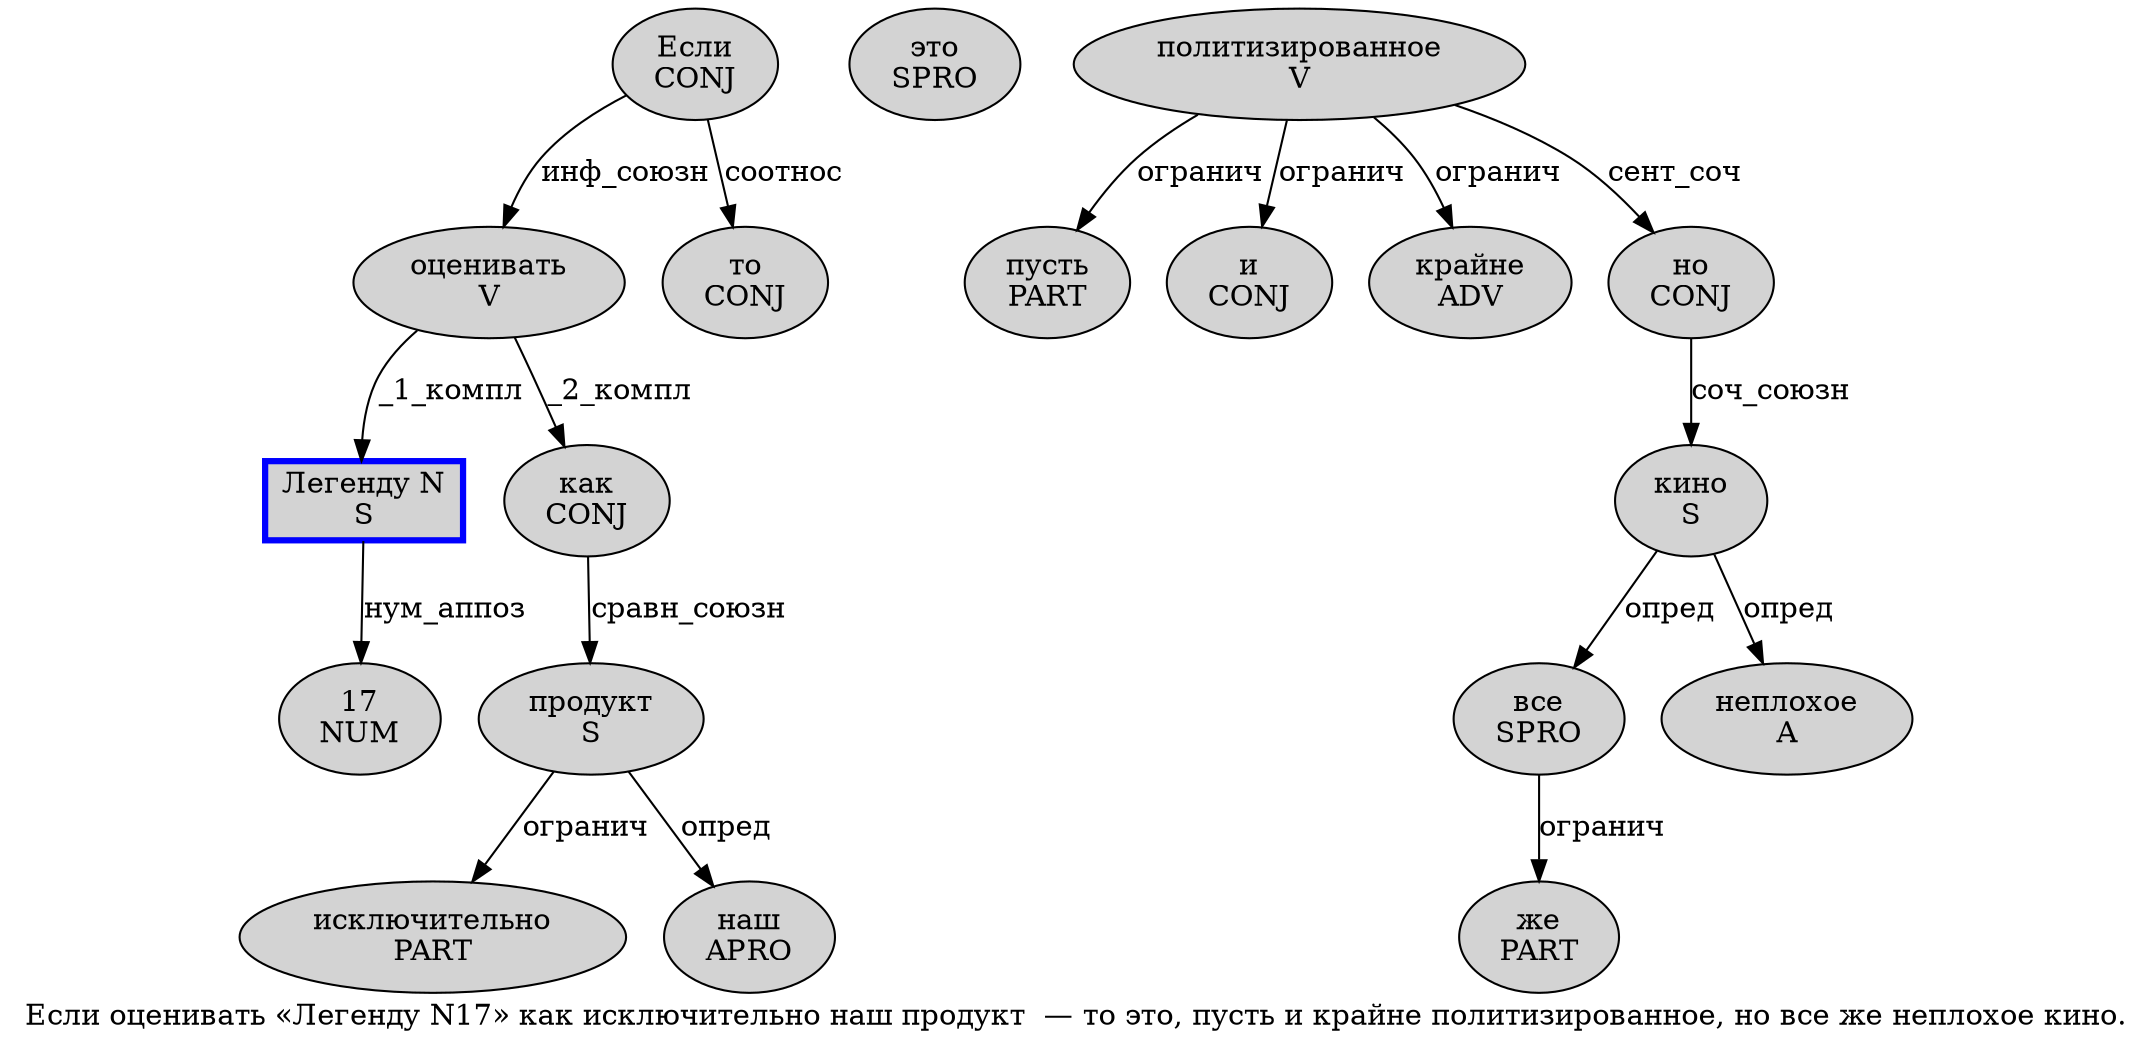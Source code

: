 digraph SENTENCE_3669 {
	graph [label="Если оценивать «Легенду N17» как исключительно наш продукт  — то это, пусть и крайне политизированное, но все же неплохое кино."]
	node [style=filled]
		0 [label="Если
CONJ" color="" fillcolor=lightgray penwidth=1 shape=ellipse]
		1 [label="оценивать
V" color="" fillcolor=lightgray penwidth=1 shape=ellipse]
		3 [label="Легенду N
S" color=blue fillcolor=lightgray penwidth=3 shape=box]
		4 [label="17
NUM" color="" fillcolor=lightgray penwidth=1 shape=ellipse]
		6 [label="как
CONJ" color="" fillcolor=lightgray penwidth=1 shape=ellipse]
		7 [label="исключительно
PART" color="" fillcolor=lightgray penwidth=1 shape=ellipse]
		8 [label="наш
APRO" color="" fillcolor=lightgray penwidth=1 shape=ellipse]
		9 [label="продукт
S" color="" fillcolor=lightgray penwidth=1 shape=ellipse]
		11 [label="то
CONJ" color="" fillcolor=lightgray penwidth=1 shape=ellipse]
		12 [label="это
SPRO" color="" fillcolor=lightgray penwidth=1 shape=ellipse]
		14 [label="пусть
PART" color="" fillcolor=lightgray penwidth=1 shape=ellipse]
		15 [label="и
CONJ" color="" fillcolor=lightgray penwidth=1 shape=ellipse]
		16 [label="крайне
ADV" color="" fillcolor=lightgray penwidth=1 shape=ellipse]
		17 [label="политизированное
V" color="" fillcolor=lightgray penwidth=1 shape=ellipse]
		19 [label="но
CONJ" color="" fillcolor=lightgray penwidth=1 shape=ellipse]
		20 [label="все
SPRO" color="" fillcolor=lightgray penwidth=1 shape=ellipse]
		21 [label="же
PART" color="" fillcolor=lightgray penwidth=1 shape=ellipse]
		22 [label="неплохое
A" color="" fillcolor=lightgray penwidth=1 shape=ellipse]
		23 [label="кино
S" color="" fillcolor=lightgray penwidth=1 shape=ellipse]
			1 -> 3 [label="_1_компл"]
			1 -> 6 [label="_2_компл"]
			17 -> 14 [label="огранич"]
			17 -> 15 [label="огранич"]
			17 -> 16 [label="огранич"]
			17 -> 19 [label="сент_соч"]
			6 -> 9 [label="сравн_союзн"]
			23 -> 20 [label="опред"]
			23 -> 22 [label="опред"]
			9 -> 7 [label="огранич"]
			9 -> 8 [label="опред"]
			20 -> 21 [label="огранич"]
			3 -> 4 [label="нум_аппоз"]
			0 -> 1 [label="инф_союзн"]
			0 -> 11 [label="соотнос"]
			19 -> 23 [label="соч_союзн"]
}